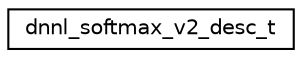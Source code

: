 digraph "Graphical Class Hierarchy"
{
 // LATEX_PDF_SIZE
  edge [fontname="Helvetica",fontsize="10",labelfontname="Helvetica",labelfontsize="10"];
  node [fontname="Helvetica",fontsize="10",shape=record];
  rankdir="LR";
  Node0 [label="dnnl_softmax_v2_desc_t",height=0.2,width=0.4,color="black", fillcolor="white", style="filled",URL="$structdnnl__softmax__v2__desc__t.html",tooltip="A descriptor of a Softmax operation."];
}
